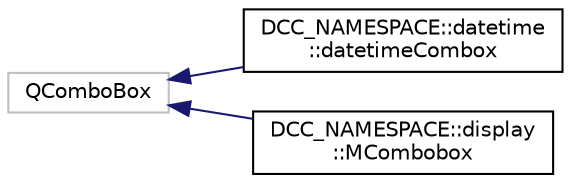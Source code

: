 digraph "类继承关系图"
{
  edge [fontname="Helvetica",fontsize="10",labelfontname="Helvetica",labelfontsize="10"];
  node [fontname="Helvetica",fontsize="10",shape=record];
  rankdir="LR";
  Node1849 [label="QComboBox",height=0.2,width=0.4,color="grey75", fillcolor="white", style="filled"];
  Node1849 -> Node0 [dir="back",color="midnightblue",fontsize="10",style="solid",fontname="Helvetica"];
  Node0 [label="DCC_NAMESPACE::datetime\l::datetimeCombox",height=0.2,width=0.4,color="black", fillcolor="white", style="filled",URL="$class_d_c_c___n_a_m_e_s_p_a_c_e_1_1datetime_1_1datetime_combox.html"];
  Node1849 -> Node1851 [dir="back",color="midnightblue",fontsize="10",style="solid",fontname="Helvetica"];
  Node1851 [label="DCC_NAMESPACE::display\l::MCombobox",height=0.2,width=0.4,color="black", fillcolor="white", style="filled",URL="$class_d_c_c___n_a_m_e_s_p_a_c_e_1_1display_1_1_m_combobox.html"];
}
